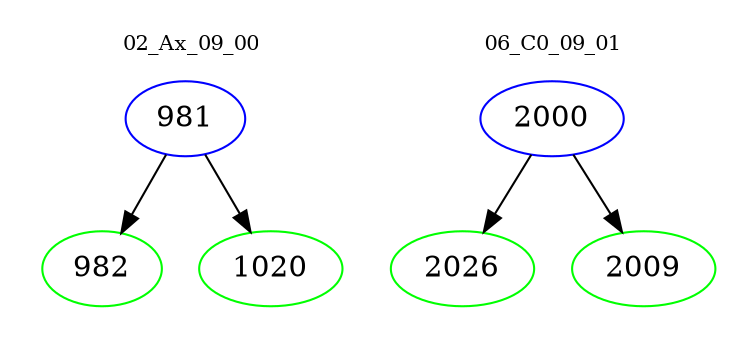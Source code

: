 digraph{
subgraph cluster_0 {
color = white
label = "02_Ax_09_00";
fontsize=10;
T0_981 [label="981", color="blue"]
T0_981 -> T0_982 [color="black"]
T0_982 [label="982", color="green"]
T0_981 -> T0_1020 [color="black"]
T0_1020 [label="1020", color="green"]
}
subgraph cluster_1 {
color = white
label = "06_C0_09_01";
fontsize=10;
T1_2000 [label="2000", color="blue"]
T1_2000 -> T1_2026 [color="black"]
T1_2026 [label="2026", color="green"]
T1_2000 -> T1_2009 [color="black"]
T1_2009 [label="2009", color="green"]
}
}
